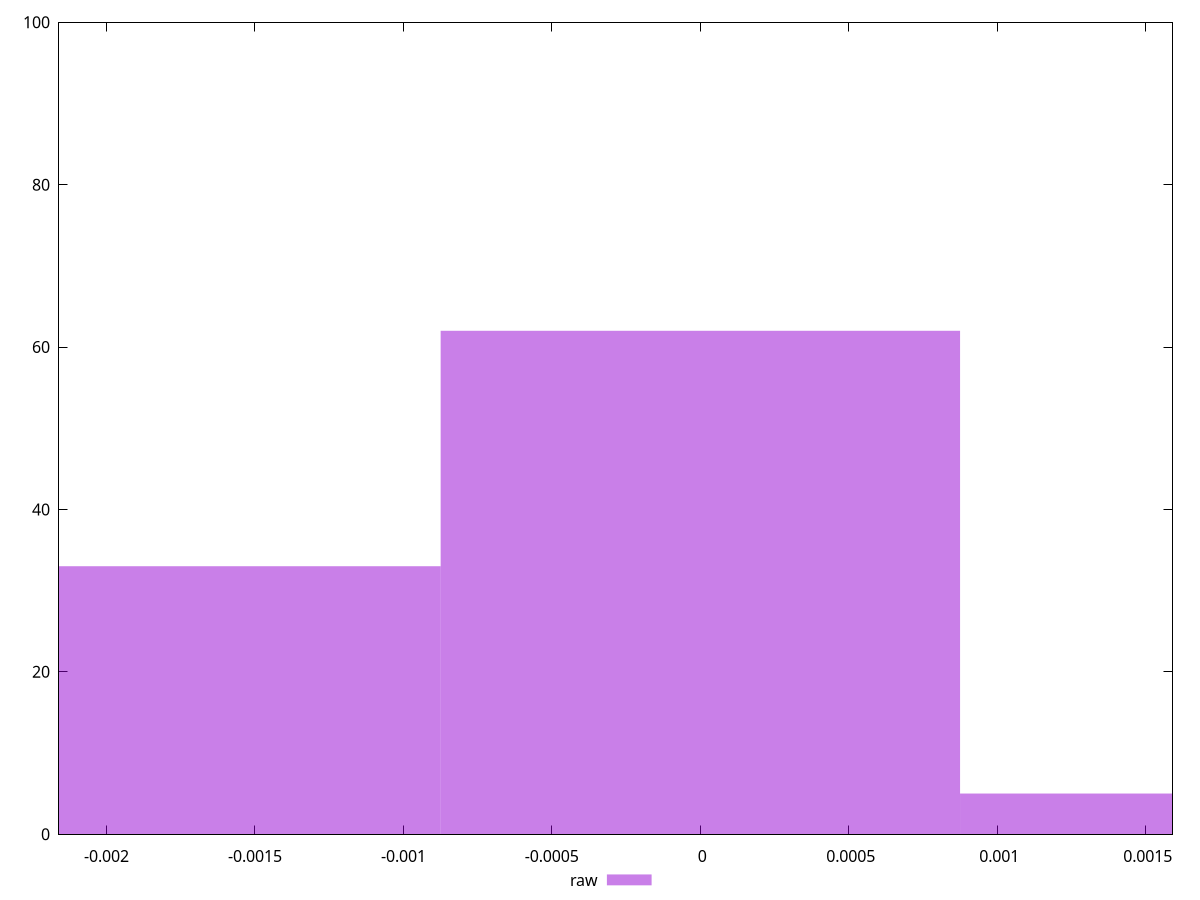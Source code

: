 reset

$raw <<EOF
0 62
-0.0017491477789910853 33
0.0017491477789910853 5
EOF

set key outside below
set boxwidth 0.0017491477789910853
set xrange [-0.002159735026158665:0.0015899335474080687]
set yrange [0:100]
set trange [0:100]
set style fill transparent solid 0.5 noborder
set terminal svg size 640, 490 enhanced background rgb 'white'
set output "report_00026_2021-02-22T21:38:55.199Z/meta/pScore-difference/samples/pages+cached+noadtech+nomedia/raw/histogram.svg"

plot $raw title "raw" with boxes

reset
